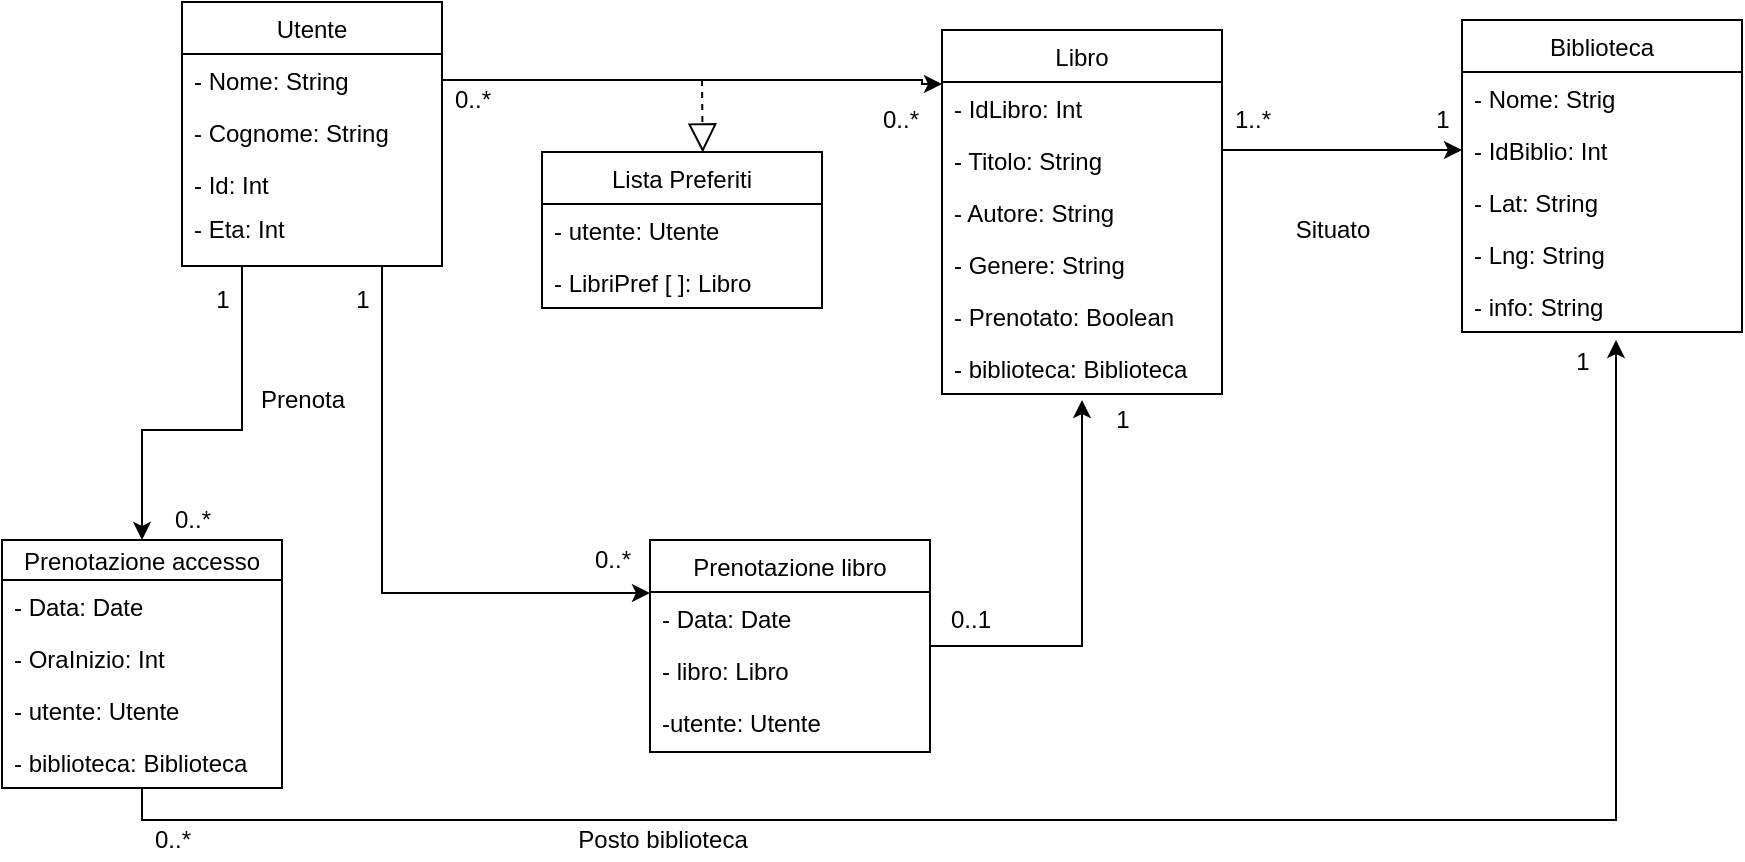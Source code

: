 <mxfile version="14.4.3" type="device"><diagram id="d2w0XdMkLcdnMQr0E1Wp" name="Pagina-1"><mxGraphModel dx="1007" dy="482" grid="1" gridSize="10" guides="1" tooltips="1" connect="1" arrows="1" fold="1" page="1" pageScale="1" pageWidth="827" pageHeight="1169" math="0" shadow="0"><root><mxCell id="0"/><mxCell id="1" parent="0"/><mxCell id="5Ld-XRQP3E9Lg5cCZHIY-30" style="edgeStyle=orthogonalEdgeStyle;rounded=0;orthogonalLoop=1;jettySize=auto;html=1;entryX=0.5;entryY=0;entryDx=0;entryDy=0;" edge="1" parent="1" source="5Ld-XRQP3E9Lg5cCZHIY-1" target="5Ld-XRQP3E9Lg5cCZHIY-14"><mxGeometry relative="1" as="geometry"><Array as="points"><mxPoint x="140" y="225"/><mxPoint x="90" y="225"/></Array></mxGeometry></mxCell><mxCell id="5Ld-XRQP3E9Lg5cCZHIY-31" style="edgeStyle=orthogonalEdgeStyle;rounded=0;orthogonalLoop=1;jettySize=auto;html=1;entryX=0;entryY=0.25;entryDx=0;entryDy=0;" edge="1" parent="1" source="5Ld-XRQP3E9Lg5cCZHIY-1" target="5Ld-XRQP3E9Lg5cCZHIY-18"><mxGeometry relative="1" as="geometry"><Array as="points"><mxPoint x="210" y="307"/></Array></mxGeometry></mxCell><mxCell id="5Ld-XRQP3E9Lg5cCZHIY-68" style="edgeStyle=orthogonalEdgeStyle;rounded=0;orthogonalLoop=1;jettySize=auto;html=1;" edge="1" parent="1" source="5Ld-XRQP3E9Lg5cCZHIY-1"><mxGeometry relative="1" as="geometry"><mxPoint x="490" y="52" as="targetPoint"/><Array as="points"><mxPoint x="480" y="50"/><mxPoint x="480" y="52"/></Array></mxGeometry></mxCell><mxCell id="5Ld-XRQP3E9Lg5cCZHIY-1" value="Utente" style="swimlane;fontStyle=0;childLayout=stackLayout;horizontal=1;startSize=26;fillColor=none;horizontalStack=0;resizeParent=1;resizeParentMax=0;resizeLast=0;collapsible=1;marginBottom=0;" vertex="1" parent="1"><mxGeometry x="110" y="11" width="130" height="132" as="geometry"/></mxCell><mxCell id="5Ld-XRQP3E9Lg5cCZHIY-2" value="- Nome: String" style="text;strokeColor=none;fillColor=none;align=left;verticalAlign=top;spacingLeft=4;spacingRight=4;overflow=hidden;rotatable=0;points=[[0,0.5],[1,0.5]];portConstraint=eastwest;" vertex="1" parent="5Ld-XRQP3E9Lg5cCZHIY-1"><mxGeometry y="26" width="130" height="26" as="geometry"/></mxCell><mxCell id="5Ld-XRQP3E9Lg5cCZHIY-3" value="- Cognome: String" style="text;strokeColor=none;fillColor=none;align=left;verticalAlign=top;spacingLeft=4;spacingRight=4;overflow=hidden;rotatable=0;points=[[0,0.5],[1,0.5]];portConstraint=eastwest;" vertex="1" parent="5Ld-XRQP3E9Lg5cCZHIY-1"><mxGeometry y="52" width="130" height="26" as="geometry"/></mxCell><mxCell id="5Ld-XRQP3E9Lg5cCZHIY-4" value="- Id: Int" style="text;strokeColor=none;fillColor=none;align=left;verticalAlign=top;spacingLeft=4;spacingRight=4;overflow=hidden;rotatable=0;points=[[0,0.5],[1,0.5]];portConstraint=eastwest;" vertex="1" parent="5Ld-XRQP3E9Lg5cCZHIY-1"><mxGeometry y="78" width="130" height="22" as="geometry"/></mxCell><mxCell id="5Ld-XRQP3E9Lg5cCZHIY-5" value="- Eta: Int" style="text;strokeColor=none;fillColor=none;align=left;verticalAlign=top;spacingLeft=4;spacingRight=4;overflow=hidden;rotatable=0;points=[[0,0.5],[1,0.5]];portConstraint=eastwest;" vertex="1" parent="5Ld-XRQP3E9Lg5cCZHIY-1"><mxGeometry y="100" width="130" height="32" as="geometry"/></mxCell><mxCell id="5Ld-XRQP3E9Lg5cCZHIY-6" value="Libro" style="swimlane;fontStyle=0;childLayout=stackLayout;horizontal=1;startSize=26;fillColor=none;horizontalStack=0;resizeParent=1;resizeParentMax=0;resizeLast=0;collapsible=1;marginBottom=0;" vertex="1" parent="1"><mxGeometry x="490" y="25" width="140" height="182" as="geometry"/></mxCell><mxCell id="5Ld-XRQP3E9Lg5cCZHIY-9" value="- IdLibro: Int" style="text;strokeColor=none;fillColor=none;align=left;verticalAlign=top;spacingLeft=4;spacingRight=4;overflow=hidden;rotatable=0;points=[[0,0.5],[1,0.5]];portConstraint=eastwest;" vertex="1" parent="5Ld-XRQP3E9Lg5cCZHIY-6"><mxGeometry y="26" width="140" height="26" as="geometry"/></mxCell><mxCell id="5Ld-XRQP3E9Lg5cCZHIY-7" value="- Titolo: String" style="text;strokeColor=none;fillColor=none;align=left;verticalAlign=top;spacingLeft=4;spacingRight=4;overflow=hidden;rotatable=0;points=[[0,0.5],[1,0.5]];portConstraint=eastwest;" vertex="1" parent="5Ld-XRQP3E9Lg5cCZHIY-6"><mxGeometry y="52" width="140" height="26" as="geometry"/></mxCell><mxCell id="5Ld-XRQP3E9Lg5cCZHIY-8" value="- Autore: String" style="text;strokeColor=none;fillColor=none;align=left;verticalAlign=top;spacingLeft=4;spacingRight=4;overflow=hidden;rotatable=0;points=[[0,0.5],[1,0.5]];portConstraint=eastwest;" vertex="1" parent="5Ld-XRQP3E9Lg5cCZHIY-6"><mxGeometry y="78" width="140" height="26" as="geometry"/></mxCell><mxCell id="5Ld-XRQP3E9Lg5cCZHIY-22" value="- Genere: String " style="text;strokeColor=none;fillColor=none;align=left;verticalAlign=top;spacingLeft=4;spacingRight=4;overflow=hidden;rotatable=0;points=[[0,0.5],[1,0.5]];portConstraint=eastwest;" vertex="1" parent="5Ld-XRQP3E9Lg5cCZHIY-6"><mxGeometry y="104" width="140" height="26" as="geometry"/></mxCell><mxCell id="5Ld-XRQP3E9Lg5cCZHIY-77" value="- Prenotato: Boolean" style="text;strokeColor=none;fillColor=none;align=left;verticalAlign=top;spacingLeft=4;spacingRight=4;overflow=hidden;rotatable=0;points=[[0,0.5],[1,0.5]];portConstraint=eastwest;" vertex="1" parent="5Ld-XRQP3E9Lg5cCZHIY-6"><mxGeometry y="130" width="140" height="26" as="geometry"/></mxCell><mxCell id="5Ld-XRQP3E9Lg5cCZHIY-67" value="- biblioteca: Biblioteca" style="text;strokeColor=none;fillColor=none;align=left;verticalAlign=top;spacingLeft=4;spacingRight=4;overflow=hidden;rotatable=0;points=[[0,0.5],[1,0.5]];portConstraint=eastwest;" vertex="1" parent="5Ld-XRQP3E9Lg5cCZHIY-6"><mxGeometry y="156" width="140" height="26" as="geometry"/></mxCell><mxCell id="5Ld-XRQP3E9Lg5cCZHIY-10" value="Biblioteca" style="swimlane;fontStyle=0;childLayout=stackLayout;horizontal=1;startSize=26;fillColor=none;horizontalStack=0;resizeParent=1;resizeParentMax=0;resizeLast=0;collapsible=1;marginBottom=0;" vertex="1" parent="1"><mxGeometry x="750" y="20" width="140" height="156" as="geometry"/></mxCell><mxCell id="5Ld-XRQP3E9Lg5cCZHIY-11" value="- Nome: Strig" style="text;strokeColor=none;fillColor=none;align=left;verticalAlign=top;spacingLeft=4;spacingRight=4;overflow=hidden;rotatable=0;points=[[0,0.5],[1,0.5]];portConstraint=eastwest;" vertex="1" parent="5Ld-XRQP3E9Lg5cCZHIY-10"><mxGeometry y="26" width="140" height="26" as="geometry"/></mxCell><mxCell id="5Ld-XRQP3E9Lg5cCZHIY-12" value="- IdBiblio: Int" style="text;strokeColor=none;fillColor=none;align=left;verticalAlign=top;spacingLeft=4;spacingRight=4;overflow=hidden;rotatable=0;points=[[0,0.5],[1,0.5]];portConstraint=eastwest;" vertex="1" parent="5Ld-XRQP3E9Lg5cCZHIY-10"><mxGeometry y="52" width="140" height="26" as="geometry"/></mxCell><mxCell id="5Ld-XRQP3E9Lg5cCZHIY-13" value="- Lat: String" style="text;strokeColor=none;fillColor=none;align=left;verticalAlign=top;spacingLeft=4;spacingRight=4;overflow=hidden;rotatable=0;points=[[0,0.5],[1,0.5]];portConstraint=eastwest;" vertex="1" parent="5Ld-XRQP3E9Lg5cCZHIY-10"><mxGeometry y="78" width="140" height="26" as="geometry"/></mxCell><mxCell id="5Ld-XRQP3E9Lg5cCZHIY-23" value="- Lng: String" style="text;strokeColor=none;fillColor=none;align=left;verticalAlign=top;spacingLeft=4;spacingRight=4;overflow=hidden;rotatable=0;points=[[0,0.5],[1,0.5]];portConstraint=eastwest;" vertex="1" parent="5Ld-XRQP3E9Lg5cCZHIY-10"><mxGeometry y="104" width="140" height="26" as="geometry"/></mxCell><mxCell id="5Ld-XRQP3E9Lg5cCZHIY-76" value="- info: String" style="text;strokeColor=none;fillColor=none;align=left;verticalAlign=top;spacingLeft=4;spacingRight=4;overflow=hidden;rotatable=0;points=[[0,0.5],[1,0.5]];portConstraint=eastwest;" vertex="1" parent="5Ld-XRQP3E9Lg5cCZHIY-10"><mxGeometry y="130" width="140" height="26" as="geometry"/></mxCell><mxCell id="5Ld-XRQP3E9Lg5cCZHIY-32" style="edgeStyle=orthogonalEdgeStyle;rounded=0;orthogonalLoop=1;jettySize=auto;html=1;" edge="1" parent="1" source="5Ld-XRQP3E9Lg5cCZHIY-14"><mxGeometry relative="1" as="geometry"><mxPoint x="827" y="180" as="targetPoint"/><Array as="points"><mxPoint x="90" y="420"/><mxPoint x="827" y="420"/></Array></mxGeometry></mxCell><mxCell id="5Ld-XRQP3E9Lg5cCZHIY-14" value="Prenotazione accesso" style="swimlane;fontStyle=0;childLayout=stackLayout;horizontal=1;startSize=20;fillColor=none;horizontalStack=0;resizeParent=1;resizeParentMax=0;resizeLast=0;collapsible=1;marginBottom=0;" vertex="1" parent="1"><mxGeometry x="20" y="280" width="140" height="124" as="geometry"/></mxCell><mxCell id="5Ld-XRQP3E9Lg5cCZHIY-15" value="- Data: Date" style="text;strokeColor=none;fillColor=none;align=left;verticalAlign=top;spacingLeft=4;spacingRight=4;overflow=hidden;rotatable=0;points=[[0,0.5],[1,0.5]];portConstraint=eastwest;" vertex="1" parent="5Ld-XRQP3E9Lg5cCZHIY-14"><mxGeometry y="20" width="140" height="26" as="geometry"/></mxCell><mxCell id="5Ld-XRQP3E9Lg5cCZHIY-16" value="- OraInizio: Int" style="text;strokeColor=none;fillColor=none;align=left;verticalAlign=top;spacingLeft=4;spacingRight=4;overflow=hidden;rotatable=0;points=[[0,0.5],[1,0.5]];portConstraint=eastwest;" vertex="1" parent="5Ld-XRQP3E9Lg5cCZHIY-14"><mxGeometry y="46" width="140" height="26" as="geometry"/></mxCell><mxCell id="5Ld-XRQP3E9Lg5cCZHIY-65" value="- utente: Utente" style="text;strokeColor=none;fillColor=none;align=left;verticalAlign=top;spacingLeft=4;spacingRight=4;overflow=hidden;rotatable=0;points=[[0,0.5],[1,0.5]];portConstraint=eastwest;" vertex="1" parent="5Ld-XRQP3E9Lg5cCZHIY-14"><mxGeometry y="72" width="140" height="26" as="geometry"/></mxCell><mxCell id="5Ld-XRQP3E9Lg5cCZHIY-66" value="- biblioteca: Biblioteca" style="text;strokeColor=none;fillColor=none;align=left;verticalAlign=top;spacingLeft=4;spacingRight=4;overflow=hidden;rotatable=0;points=[[0,0.5],[1,0.5]];portConstraint=eastwest;" vertex="1" parent="5Ld-XRQP3E9Lg5cCZHIY-14"><mxGeometry y="98" width="140" height="26" as="geometry"/></mxCell><mxCell id="5Ld-XRQP3E9Lg5cCZHIY-26" style="edgeStyle=orthogonalEdgeStyle;rounded=0;orthogonalLoop=1;jettySize=auto;html=1;" edge="1" parent="1" source="5Ld-XRQP3E9Lg5cCZHIY-18"><mxGeometry relative="1" as="geometry"><mxPoint x="560" y="210" as="targetPoint"/><Array as="points"><mxPoint x="560" y="333"/></Array></mxGeometry></mxCell><mxCell id="5Ld-XRQP3E9Lg5cCZHIY-18" value="Prenotazione libro" style="swimlane;fontStyle=0;childLayout=stackLayout;horizontal=1;startSize=26;fillColor=none;horizontalStack=0;resizeParent=1;resizeParentMax=0;resizeLast=0;collapsible=1;marginBottom=0;" vertex="1" parent="1"><mxGeometry x="344" y="280" width="140" height="106" as="geometry"/></mxCell><mxCell id="5Ld-XRQP3E9Lg5cCZHIY-19" value="- Data: Date" style="text;strokeColor=none;fillColor=none;align=left;verticalAlign=top;spacingLeft=4;spacingRight=4;overflow=hidden;rotatable=0;points=[[0,0.5],[1,0.5]];portConstraint=eastwest;" vertex="1" parent="5Ld-XRQP3E9Lg5cCZHIY-18"><mxGeometry y="26" width="140" height="26" as="geometry"/></mxCell><mxCell id="5Ld-XRQP3E9Lg5cCZHIY-63" value="- libro: Libro" style="text;strokeColor=none;fillColor=none;align=left;verticalAlign=top;spacingLeft=4;spacingRight=4;overflow=hidden;rotatable=0;points=[[0,0.5],[1,0.5]];portConstraint=eastwest;" vertex="1" parent="5Ld-XRQP3E9Lg5cCZHIY-18"><mxGeometry y="52" width="140" height="26" as="geometry"/></mxCell><mxCell id="5Ld-XRQP3E9Lg5cCZHIY-64" value="-utente: Utente" style="text;strokeColor=none;fillColor=none;align=left;verticalAlign=top;spacingLeft=4;spacingRight=4;overflow=hidden;rotatable=0;points=[[0,0.5],[1,0.5]];portConstraint=eastwest;" vertex="1" parent="5Ld-XRQP3E9Lg5cCZHIY-18"><mxGeometry y="78" width="140" height="28" as="geometry"/></mxCell><mxCell id="5Ld-XRQP3E9Lg5cCZHIY-28" style="edgeStyle=orthogonalEdgeStyle;rounded=0;orthogonalLoop=1;jettySize=auto;html=1;entryX=0;entryY=0.5;entryDx=0;entryDy=0;" edge="1" parent="1" source="5Ld-XRQP3E9Lg5cCZHIY-8" target="5Ld-XRQP3E9Lg5cCZHIY-12"><mxGeometry relative="1" as="geometry"><Array as="points"><mxPoint x="630" y="85"/></Array></mxGeometry></mxCell><mxCell id="5Ld-XRQP3E9Lg5cCZHIY-33" value="Prenota" style="text;html=1;align=center;verticalAlign=middle;resizable=0;points=[];autosize=1;" vertex="1" parent="1"><mxGeometry x="140" y="200" width="60" height="20" as="geometry"/></mxCell><mxCell id="5Ld-XRQP3E9Lg5cCZHIY-34" value="Posto biblioteca" style="text;html=1;align=center;verticalAlign=middle;resizable=0;points=[];autosize=1;" vertex="1" parent="1"><mxGeometry x="300" y="420" width="100" height="20" as="geometry"/></mxCell><mxCell id="5Ld-XRQP3E9Lg5cCZHIY-35" value="Situato" style="text;html=1;align=center;verticalAlign=middle;resizable=0;points=[];autosize=1;" vertex="1" parent="1"><mxGeometry x="660" y="115" width="50" height="20" as="geometry"/></mxCell><mxCell id="5Ld-XRQP3E9Lg5cCZHIY-37" value="0..*" style="text;html=1;align=center;verticalAlign=middle;resizable=0;points=[];autosize=1;" vertex="1" parent="1"><mxGeometry x="100" y="260" width="30" height="20" as="geometry"/></mxCell><mxCell id="5Ld-XRQP3E9Lg5cCZHIY-38" value="1" style="text;html=1;align=center;verticalAlign=middle;resizable=0;points=[];autosize=1;" vertex="1" parent="1"><mxGeometry x="190" y="150" width="20" height="20" as="geometry"/></mxCell><mxCell id="5Ld-XRQP3E9Lg5cCZHIY-39" value="0..*" style="text;html=1;align=center;verticalAlign=middle;resizable=0;points=[];autosize=1;" vertex="1" parent="1"><mxGeometry x="310" y="280" width="30" height="20" as="geometry"/></mxCell><mxCell id="5Ld-XRQP3E9Lg5cCZHIY-40" value="1" style="text;html=1;align=center;verticalAlign=middle;resizable=0;points=[];autosize=1;" vertex="1" parent="1"><mxGeometry x="800" y="181" width="20" height="20" as="geometry"/></mxCell><mxCell id="5Ld-XRQP3E9Lg5cCZHIY-41" value="0..*" style="text;html=1;align=center;verticalAlign=middle;resizable=0;points=[];autosize=1;" vertex="1" parent="1"><mxGeometry x="90" y="420" width="30" height="20" as="geometry"/></mxCell><mxCell id="5Ld-XRQP3E9Lg5cCZHIY-42" value="0..1" style="text;html=1;align=center;verticalAlign=middle;resizable=0;points=[];autosize=1;" vertex="1" parent="1"><mxGeometry x="484" y="310" width="40" height="20" as="geometry"/></mxCell><mxCell id="5Ld-XRQP3E9Lg5cCZHIY-43" value="1" style="text;html=1;align=center;verticalAlign=middle;resizable=0;points=[];autosize=1;" vertex="1" parent="1"><mxGeometry x="730" y="60" width="20" height="20" as="geometry"/></mxCell><mxCell id="5Ld-XRQP3E9Lg5cCZHIY-44" value="1..*" style="text;html=1;align=center;verticalAlign=middle;resizable=0;points=[];autosize=1;" vertex="1" parent="1"><mxGeometry x="630" y="60" width="30" height="20" as="geometry"/></mxCell><mxCell id="5Ld-XRQP3E9Lg5cCZHIY-45" value="1" style="text;html=1;align=center;verticalAlign=middle;resizable=0;points=[];autosize=1;" vertex="1" parent="1"><mxGeometry x="570" y="210" width="20" height="20" as="geometry"/></mxCell><mxCell id="5Ld-XRQP3E9Lg5cCZHIY-46" value="1" style="text;html=1;align=center;verticalAlign=middle;resizable=0;points=[];autosize=1;" vertex="1" parent="1"><mxGeometry x="120" y="150" width="20" height="20" as="geometry"/></mxCell><mxCell id="5Ld-XRQP3E9Lg5cCZHIY-48" value="0..*" style="text;html=1;align=center;verticalAlign=middle;resizable=0;points=[];autosize=1;" vertex="1" parent="1"><mxGeometry x="240" y="50" width="30" height="20" as="geometry"/></mxCell><mxCell id="5Ld-XRQP3E9Lg5cCZHIY-49" value="0..*" style="text;html=1;align=center;verticalAlign=middle;resizable=0;points=[];autosize=1;" vertex="1" parent="1"><mxGeometry x="454" y="60" width="30" height="20" as="geometry"/></mxCell><mxCell id="5Ld-XRQP3E9Lg5cCZHIY-53" value="Lista Preferiti" style="swimlane;fontStyle=0;childLayout=stackLayout;horizontal=1;startSize=26;fillColor=none;horizontalStack=0;resizeParent=1;resizeParentMax=0;resizeLast=0;collapsible=1;marginBottom=0;" vertex="1" parent="1"><mxGeometry x="290" y="86" width="140" height="78" as="geometry"/></mxCell><mxCell id="5Ld-XRQP3E9Lg5cCZHIY-54" value="- utente: Utente" style="text;strokeColor=none;fillColor=none;align=left;verticalAlign=top;spacingLeft=4;spacingRight=4;overflow=hidden;rotatable=0;points=[[0,0.5],[1,0.5]];portConstraint=eastwest;" vertex="1" parent="5Ld-XRQP3E9Lg5cCZHIY-53"><mxGeometry y="26" width="140" height="26" as="geometry"/></mxCell><mxCell id="5Ld-XRQP3E9Lg5cCZHIY-55" value="- LibriPref [ ]: Libro" style="text;strokeColor=none;fillColor=none;align=left;verticalAlign=top;spacingLeft=4;spacingRight=4;overflow=hidden;rotatable=0;points=[[0,0.5],[1,0.5]];portConstraint=eastwest;" vertex="1" parent="5Ld-XRQP3E9Lg5cCZHIY-53"><mxGeometry y="52" width="140" height="26" as="geometry"/></mxCell><mxCell id="5Ld-XRQP3E9Lg5cCZHIY-59" value="" style="endArrow=block;dashed=1;endFill=0;endSize=12;html=1;entryX=0.574;entryY=0.003;entryDx=0;entryDy=0;entryPerimeter=0;" edge="1" parent="1" target="5Ld-XRQP3E9Lg5cCZHIY-53"><mxGeometry width="160" relative="1" as="geometry"><mxPoint x="370" y="50" as="sourcePoint"/><mxPoint x="490" y="250" as="targetPoint"/></mxGeometry></mxCell></root></mxGraphModel></diagram></mxfile>
